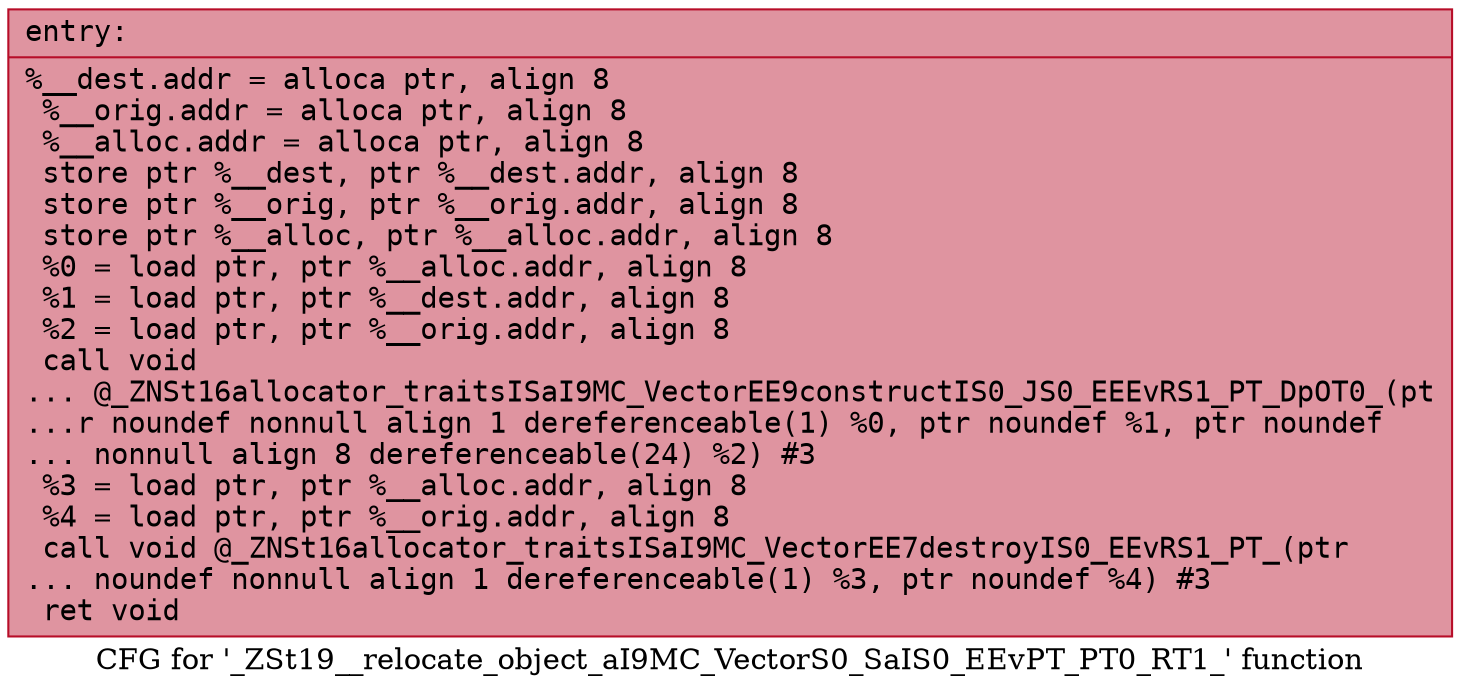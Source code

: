 digraph "CFG for '_ZSt19__relocate_object_aI9MC_VectorS0_SaIS0_EEvPT_PT0_RT1_' function" {
	label="CFG for '_ZSt19__relocate_object_aI9MC_VectorS0_SaIS0_EEvPT_PT0_RT1_' function";

	Node0x55dab4807a60 [shape=record,color="#b70d28ff", style=filled, fillcolor="#b70d2870" fontname="Courier",label="{entry:\l|  %__dest.addr = alloca ptr, align 8\l  %__orig.addr = alloca ptr, align 8\l  %__alloc.addr = alloca ptr, align 8\l  store ptr %__dest, ptr %__dest.addr, align 8\l  store ptr %__orig, ptr %__orig.addr, align 8\l  store ptr %__alloc, ptr %__alloc.addr, align 8\l  %0 = load ptr, ptr %__alloc.addr, align 8\l  %1 = load ptr, ptr %__dest.addr, align 8\l  %2 = load ptr, ptr %__orig.addr, align 8\l  call void\l... @_ZNSt16allocator_traitsISaI9MC_VectorEE9constructIS0_JS0_EEEvRS1_PT_DpOT0_(pt\l...r noundef nonnull align 1 dereferenceable(1) %0, ptr noundef %1, ptr noundef\l... nonnull align 8 dereferenceable(24) %2) #3\l  %3 = load ptr, ptr %__alloc.addr, align 8\l  %4 = load ptr, ptr %__orig.addr, align 8\l  call void @_ZNSt16allocator_traitsISaI9MC_VectorEE7destroyIS0_EEvRS1_PT_(ptr\l... noundef nonnull align 1 dereferenceable(1) %3, ptr noundef %4) #3\l  ret void\l}"];
}
